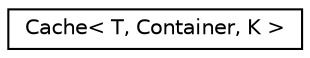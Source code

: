 digraph "Graphical Class Hierarchy"
{
 // LATEX_PDF_SIZE
  edge [fontname="Helvetica",fontsize="10",labelfontname="Helvetica",labelfontsize="10"];
  node [fontname="Helvetica",fontsize="10",shape=record];
  rankdir="LR";
  Node0 [label="Cache\< T, Container, K \>",height=0.2,width=0.4,color="black", fillcolor="white", style="filled",URL="$classCache.html",tooltip=" "];
}

